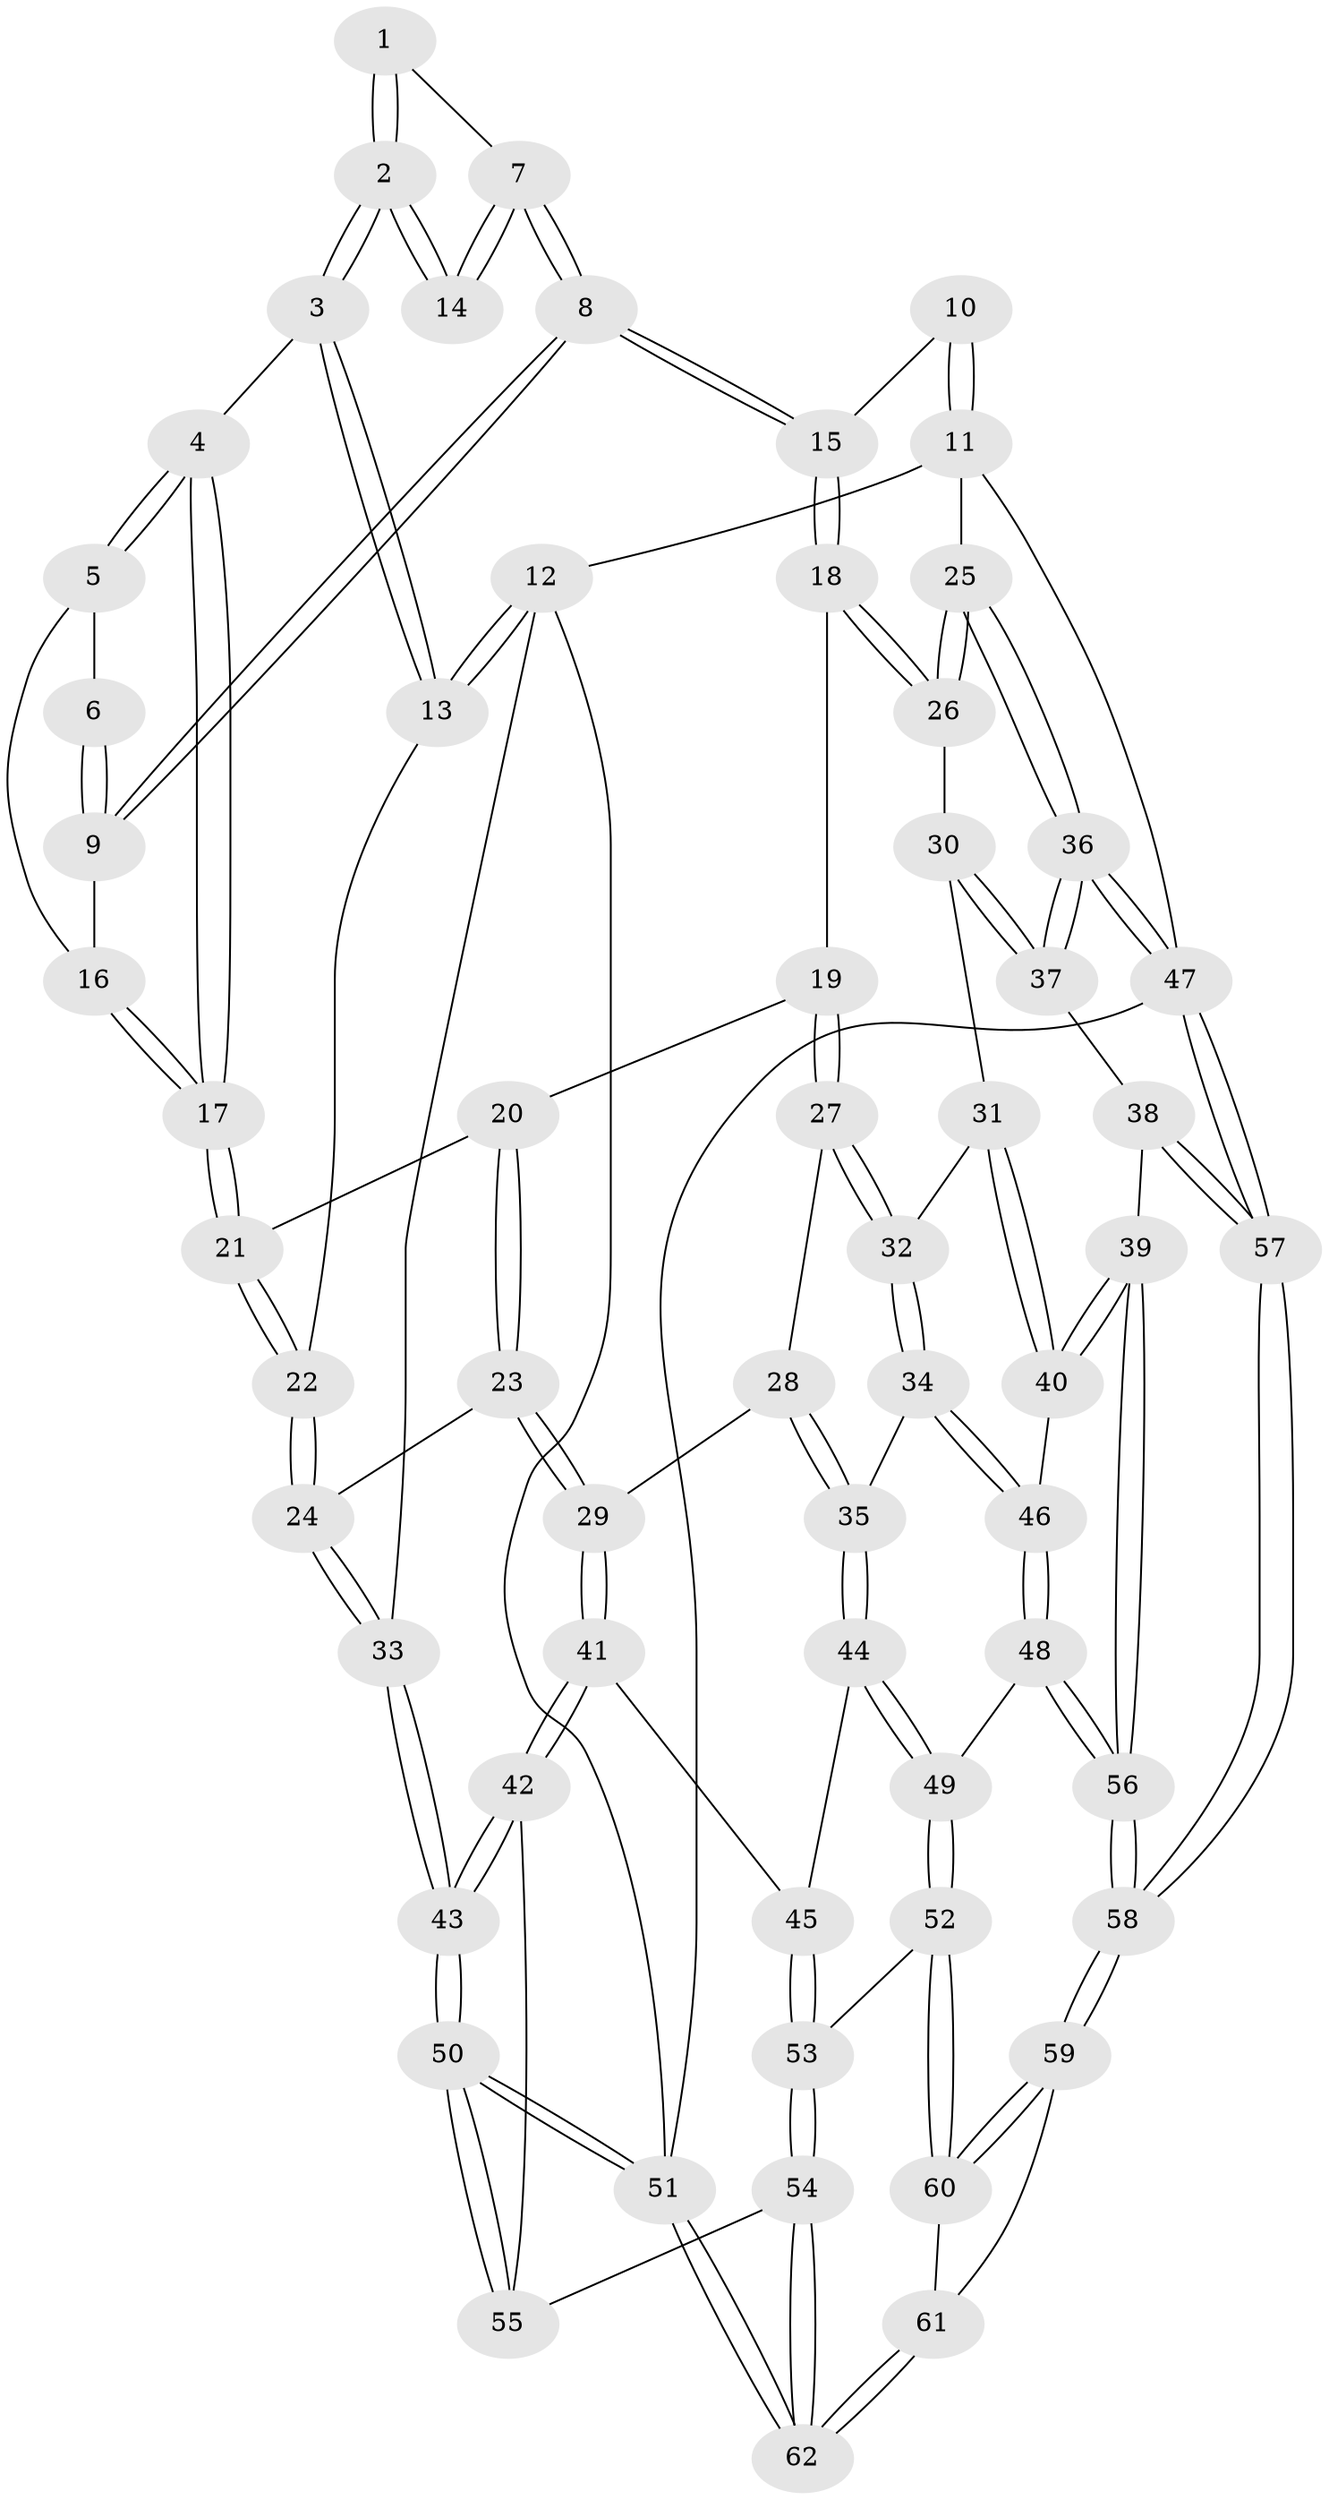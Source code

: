 // Generated by graph-tools (version 1.1) at 2025/51/03/09/25 03:51:11]
// undirected, 62 vertices, 152 edges
graph export_dot {
graph [start="1"]
  node [color=gray90,style=filled];
  1 [pos="+0.5990466652706267+0.03523597297658657"];
  2 [pos="+0.2901829736897565+0"];
  3 [pos="+0.19037009696048965+0"];
  4 [pos="+0.23588918040263307+0"];
  5 [pos="+0.5716407632574704+0.11002380215723744"];
  6 [pos="+0.5926282966586455+0.08699757148572242"];
  7 [pos="+0.6776456104698696+0.060853120716641715"];
  8 [pos="+0.6955654170017416+0.15398245425496698"];
  9 [pos="+0.6834199680606811+0.15427605560579277"];
  10 [pos="+0.9796135937657459+0"];
  11 [pos="+1+0"];
  12 [pos="+0+0"];
  13 [pos="+0.06435273025651193+0"];
  14 [pos="+0.8677566489896472+0"];
  15 [pos="+0.7955849775122992+0.23650488861089639"];
  16 [pos="+0.5883897902635241+0.1668662919129803"];
  17 [pos="+0.5080317671594443+0.219097412899296"];
  18 [pos="+0.7988348016473946+0.24684401328291722"];
  19 [pos="+0.5848588977886912+0.34608261920924616"];
  20 [pos="+0.516388319922029+0.2624650972163641"];
  21 [pos="+0.508080424889588+0.22614113438601283"];
  22 [pos="+0.20918971044590415+0.2920413426711962"];
  23 [pos="+0.25811743694170347+0.4178551332933409"];
  24 [pos="+0.22202995278628906+0.374117598002918"];
  25 [pos="+1+0.29130768045599575"];
  26 [pos="+0.8960813745324908+0.330755475057748"];
  27 [pos="+0.5775520316785581+0.3798758828370732"];
  28 [pos="+0.43151793299949553+0.4333198005518796"];
  29 [pos="+0.25880316611921367+0.4192106745888211"];
  30 [pos="+0.851474155484748+0.4341877920635568"];
  31 [pos="+0.7942230519152376+0.4818269792056672"];
  32 [pos="+0.6291146638635825+0.5093283162308619"];
  33 [pos="+0+0.5133881008467902"];
  34 [pos="+0.6224253406120291+0.5226685035789586"];
  35 [pos="+0.5313327223769886+0.5787332692382461"];
  36 [pos="+1+0.6792294328620168"];
  37 [pos="+0.9886800993739587+0.6907931082772154"];
  38 [pos="+0.9614755150713314+0.705147609091926"];
  39 [pos="+0.8719350914685564+0.7256423158166536"];
  40 [pos="+0.7882620136110148+0.7026875203570848"];
  41 [pos="+0.27071244094873437+0.6186734838663168"];
  42 [pos="+0.22756994260920244+0.6725984893052712"];
  43 [pos="+0+0.8292901029494951"];
  44 [pos="+0.5073166239981607+0.6096802895750524"];
  45 [pos="+0.39968595559088604+0.6473461127949619"];
  46 [pos="+0.7191243309057429+0.7202021269709173"];
  47 [pos="+1+1"];
  48 [pos="+0.6485176588538599+0.7884857753512791"];
  49 [pos="+0.6445223782822185+0.788941142985124"];
  50 [pos="+0+1"];
  51 [pos="+0+1"];
  52 [pos="+0.5271278184897874+0.8577161734744954"];
  53 [pos="+0.5023849794661732+0.8515198440175448"];
  54 [pos="+0.34775625907740954+0.9031470383297461"];
  55 [pos="+0.3145425879317906+0.8622813476845484"];
  56 [pos="+0.81977924242154+1"];
  57 [pos="+0.9348637444025897+1"];
  58 [pos="+0.8874086669639979+1"];
  59 [pos="+0.8702738613513087+1"];
  60 [pos="+0.5324021845515604+0.8831633728260154"];
  61 [pos="+0.4661450676506423+1"];
  62 [pos="+0.24873356826693818+1"];
  1 -- 2;
  1 -- 2;
  1 -- 7;
  2 -- 3;
  2 -- 3;
  2 -- 14;
  2 -- 14;
  3 -- 4;
  3 -- 13;
  3 -- 13;
  4 -- 5;
  4 -- 5;
  4 -- 17;
  4 -- 17;
  5 -- 6;
  5 -- 16;
  6 -- 9;
  6 -- 9;
  7 -- 8;
  7 -- 8;
  7 -- 14;
  7 -- 14;
  8 -- 9;
  8 -- 9;
  8 -- 15;
  8 -- 15;
  9 -- 16;
  10 -- 11;
  10 -- 11;
  10 -- 15;
  11 -- 12;
  11 -- 25;
  11 -- 47;
  12 -- 13;
  12 -- 13;
  12 -- 33;
  12 -- 51;
  13 -- 22;
  15 -- 18;
  15 -- 18;
  16 -- 17;
  16 -- 17;
  17 -- 21;
  17 -- 21;
  18 -- 19;
  18 -- 26;
  18 -- 26;
  19 -- 20;
  19 -- 27;
  19 -- 27;
  20 -- 21;
  20 -- 23;
  20 -- 23;
  21 -- 22;
  21 -- 22;
  22 -- 24;
  22 -- 24;
  23 -- 24;
  23 -- 29;
  23 -- 29;
  24 -- 33;
  24 -- 33;
  25 -- 26;
  25 -- 26;
  25 -- 36;
  25 -- 36;
  26 -- 30;
  27 -- 28;
  27 -- 32;
  27 -- 32;
  28 -- 29;
  28 -- 35;
  28 -- 35;
  29 -- 41;
  29 -- 41;
  30 -- 31;
  30 -- 37;
  30 -- 37;
  31 -- 32;
  31 -- 40;
  31 -- 40;
  32 -- 34;
  32 -- 34;
  33 -- 43;
  33 -- 43;
  34 -- 35;
  34 -- 46;
  34 -- 46;
  35 -- 44;
  35 -- 44;
  36 -- 37;
  36 -- 37;
  36 -- 47;
  36 -- 47;
  37 -- 38;
  38 -- 39;
  38 -- 57;
  38 -- 57;
  39 -- 40;
  39 -- 40;
  39 -- 56;
  39 -- 56;
  40 -- 46;
  41 -- 42;
  41 -- 42;
  41 -- 45;
  42 -- 43;
  42 -- 43;
  42 -- 55;
  43 -- 50;
  43 -- 50;
  44 -- 45;
  44 -- 49;
  44 -- 49;
  45 -- 53;
  45 -- 53;
  46 -- 48;
  46 -- 48;
  47 -- 57;
  47 -- 57;
  47 -- 51;
  48 -- 49;
  48 -- 56;
  48 -- 56;
  49 -- 52;
  49 -- 52;
  50 -- 51;
  50 -- 51;
  50 -- 55;
  50 -- 55;
  51 -- 62;
  51 -- 62;
  52 -- 53;
  52 -- 60;
  52 -- 60;
  53 -- 54;
  53 -- 54;
  54 -- 55;
  54 -- 62;
  54 -- 62;
  56 -- 58;
  56 -- 58;
  57 -- 58;
  57 -- 58;
  58 -- 59;
  58 -- 59;
  59 -- 60;
  59 -- 60;
  59 -- 61;
  60 -- 61;
  61 -- 62;
  61 -- 62;
}
